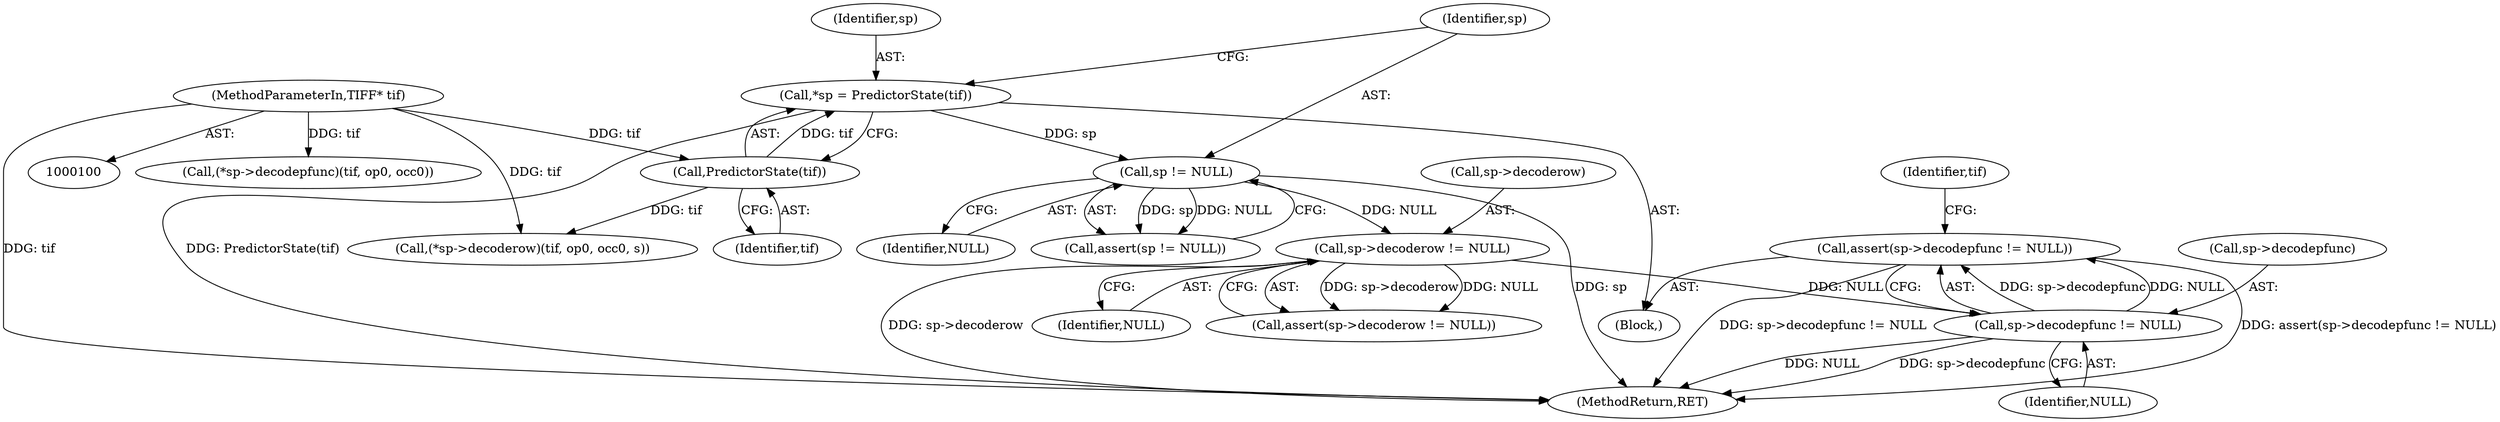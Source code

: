 digraph "0_libtiff_3ca657a8793dd011bf869695d72ad31c779c3cc1@API" {
"1000121" [label="(Call,assert(sp->decodepfunc != NULL))"];
"1000122" [label="(Call,sp->decodepfunc != NULL)"];
"1000116" [label="(Call,sp->decoderow != NULL)"];
"1000112" [label="(Call,sp != NULL)"];
"1000107" [label="(Call,*sp = PredictorState(tif))"];
"1000109" [label="(Call,PredictorState(tif))"];
"1000101" [label="(MethodParameterIn,TIFF* tif)"];
"1000126" [label="(Identifier,NULL)"];
"1000114" [label="(Identifier,NULL)"];
"1000115" [label="(Call,assert(sp->decoderow != NULL))"];
"1000120" [label="(Identifier,NULL)"];
"1000108" [label="(Identifier,sp)"];
"1000117" [label="(Call,sp->decoderow)"];
"1000123" [label="(Call,sp->decodepfunc)"];
"1000113" [label="(Identifier,sp)"];
"1000135" [label="(Call,(*sp->decodepfunc)(tif, op0, occ0))"];
"1000142" [label="(MethodReturn,RET)"];
"1000110" [label="(Identifier,tif)"];
"1000107" [label="(Call,*sp = PredictorState(tif))"];
"1000105" [label="(Block,)"];
"1000122" [label="(Call,sp->decodepfunc != NULL)"];
"1000101" [label="(MethodParameterIn,TIFF* tif)"];
"1000111" [label="(Call,assert(sp != NULL))"];
"1000116" [label="(Call,sp->decoderow != NULL)"];
"1000109" [label="(Call,PredictorState(tif))"];
"1000121" [label="(Call,assert(sp->decodepfunc != NULL))"];
"1000129" [label="(Identifier,tif)"];
"1000112" [label="(Call,sp != NULL)"];
"1000128" [label="(Call,(*sp->decoderow)(tif, op0, occ0, s))"];
"1000121" -> "1000105"  [label="AST: "];
"1000121" -> "1000122"  [label="CFG: "];
"1000122" -> "1000121"  [label="AST: "];
"1000129" -> "1000121"  [label="CFG: "];
"1000121" -> "1000142"  [label="DDG: assert(sp->decodepfunc != NULL)"];
"1000121" -> "1000142"  [label="DDG: sp->decodepfunc != NULL"];
"1000122" -> "1000121"  [label="DDG: sp->decodepfunc"];
"1000122" -> "1000121"  [label="DDG: NULL"];
"1000122" -> "1000126"  [label="CFG: "];
"1000123" -> "1000122"  [label="AST: "];
"1000126" -> "1000122"  [label="AST: "];
"1000122" -> "1000142"  [label="DDG: NULL"];
"1000122" -> "1000142"  [label="DDG: sp->decodepfunc"];
"1000116" -> "1000122"  [label="DDG: NULL"];
"1000116" -> "1000115"  [label="AST: "];
"1000116" -> "1000120"  [label="CFG: "];
"1000117" -> "1000116"  [label="AST: "];
"1000120" -> "1000116"  [label="AST: "];
"1000115" -> "1000116"  [label="CFG: "];
"1000116" -> "1000142"  [label="DDG: sp->decoderow"];
"1000116" -> "1000115"  [label="DDG: sp->decoderow"];
"1000116" -> "1000115"  [label="DDG: NULL"];
"1000112" -> "1000116"  [label="DDG: NULL"];
"1000112" -> "1000111"  [label="AST: "];
"1000112" -> "1000114"  [label="CFG: "];
"1000113" -> "1000112"  [label="AST: "];
"1000114" -> "1000112"  [label="AST: "];
"1000111" -> "1000112"  [label="CFG: "];
"1000112" -> "1000142"  [label="DDG: sp"];
"1000112" -> "1000111"  [label="DDG: sp"];
"1000112" -> "1000111"  [label="DDG: NULL"];
"1000107" -> "1000112"  [label="DDG: sp"];
"1000107" -> "1000105"  [label="AST: "];
"1000107" -> "1000109"  [label="CFG: "];
"1000108" -> "1000107"  [label="AST: "];
"1000109" -> "1000107"  [label="AST: "];
"1000113" -> "1000107"  [label="CFG: "];
"1000107" -> "1000142"  [label="DDG: PredictorState(tif)"];
"1000109" -> "1000107"  [label="DDG: tif"];
"1000109" -> "1000110"  [label="CFG: "];
"1000110" -> "1000109"  [label="AST: "];
"1000101" -> "1000109"  [label="DDG: tif"];
"1000109" -> "1000128"  [label="DDG: tif"];
"1000101" -> "1000100"  [label="AST: "];
"1000101" -> "1000142"  [label="DDG: tif"];
"1000101" -> "1000128"  [label="DDG: tif"];
"1000101" -> "1000135"  [label="DDG: tif"];
}
